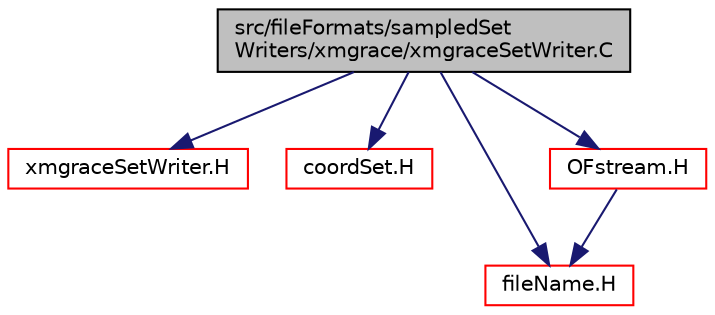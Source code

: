 digraph "src/fileFormats/sampledSetWriters/xmgrace/xmgraceSetWriter.C"
{
  bgcolor="transparent";
  edge [fontname="Helvetica",fontsize="10",labelfontname="Helvetica",labelfontsize="10"];
  node [fontname="Helvetica",fontsize="10",shape=record];
  Node0 [label="src/fileFormats/sampledSet\lWriters/xmgrace/xmgraceSetWriter.C",height=0.2,width=0.4,color="black", fillcolor="grey75", style="filled", fontcolor="black"];
  Node0 -> Node1 [color="midnightblue",fontsize="10",style="solid",fontname="Helvetica"];
  Node1 [label="xmgraceSetWriter.H",height=0.2,width=0.4,color="red",URL="$a01196.html"];
  Node0 -> Node117 [color="midnightblue",fontsize="10",style="solid",fontname="Helvetica"];
  Node117 [label="coordSet.H",height=0.2,width=0.4,color="red",URL="$a01118.html"];
  Node0 -> Node3 [color="midnightblue",fontsize="10",style="solid",fontname="Helvetica"];
  Node3 [label="fileName.H",height=0.2,width=0.4,color="red",URL="$a13436.html"];
  Node0 -> Node131 [color="midnightblue",fontsize="10",style="solid",fontname="Helvetica"];
  Node131 [label="OFstream.H",height=0.2,width=0.4,color="red",URL="$a09791.html"];
  Node131 -> Node3 [color="midnightblue",fontsize="10",style="solid",fontname="Helvetica"];
}
